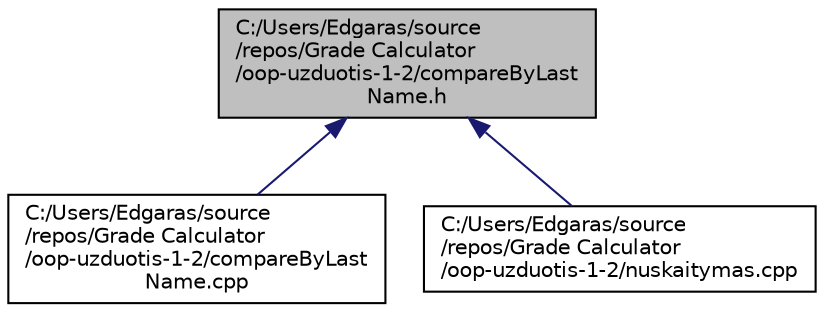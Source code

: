 digraph "C:/Users/Edgaras/source/repos/Grade Calculator/oop-uzduotis-1-2/compareByLastName.h"
{
 // LATEX_PDF_SIZE
  edge [fontname="Helvetica",fontsize="10",labelfontname="Helvetica",labelfontsize="10"];
  node [fontname="Helvetica",fontsize="10",shape=record];
  Node1 [label="C:/Users/Edgaras/source\l/repos/Grade Calculator\l/oop-uzduotis-1-2/compareByLast\lName.h",height=0.2,width=0.4,color="black", fillcolor="grey75", style="filled", fontcolor="black",tooltip=" "];
  Node1 -> Node2 [dir="back",color="midnightblue",fontsize="10",style="solid"];
  Node2 [label="C:/Users/Edgaras/source\l/repos/Grade Calculator\l/oop-uzduotis-1-2/compareByLast\lName.cpp",height=0.2,width=0.4,color="black", fillcolor="white", style="filled",URL="$compare_by_last_name_8cpp.html",tooltip=" "];
  Node1 -> Node3 [dir="back",color="midnightblue",fontsize="10",style="solid"];
  Node3 [label="C:/Users/Edgaras/source\l/repos/Grade Calculator\l/oop-uzduotis-1-2/nuskaitymas.cpp",height=0.2,width=0.4,color="black", fillcolor="white", style="filled",URL="$nuskaitymas_8cpp.html",tooltip=" "];
}
